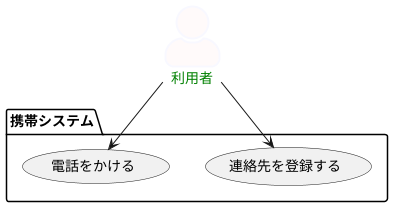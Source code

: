 @startuml ユースケース図
skinparam actorStyle awesome
' left to right direction
actor 利用者 #Snow;line:ghostwhite;line.bold;text:green
package 携帯システム {
usecase 連絡先を登録する
usecase 電話をかける
}
利用者 --> 連絡先を登録する
利用者 --> 電話をかける
@enduml